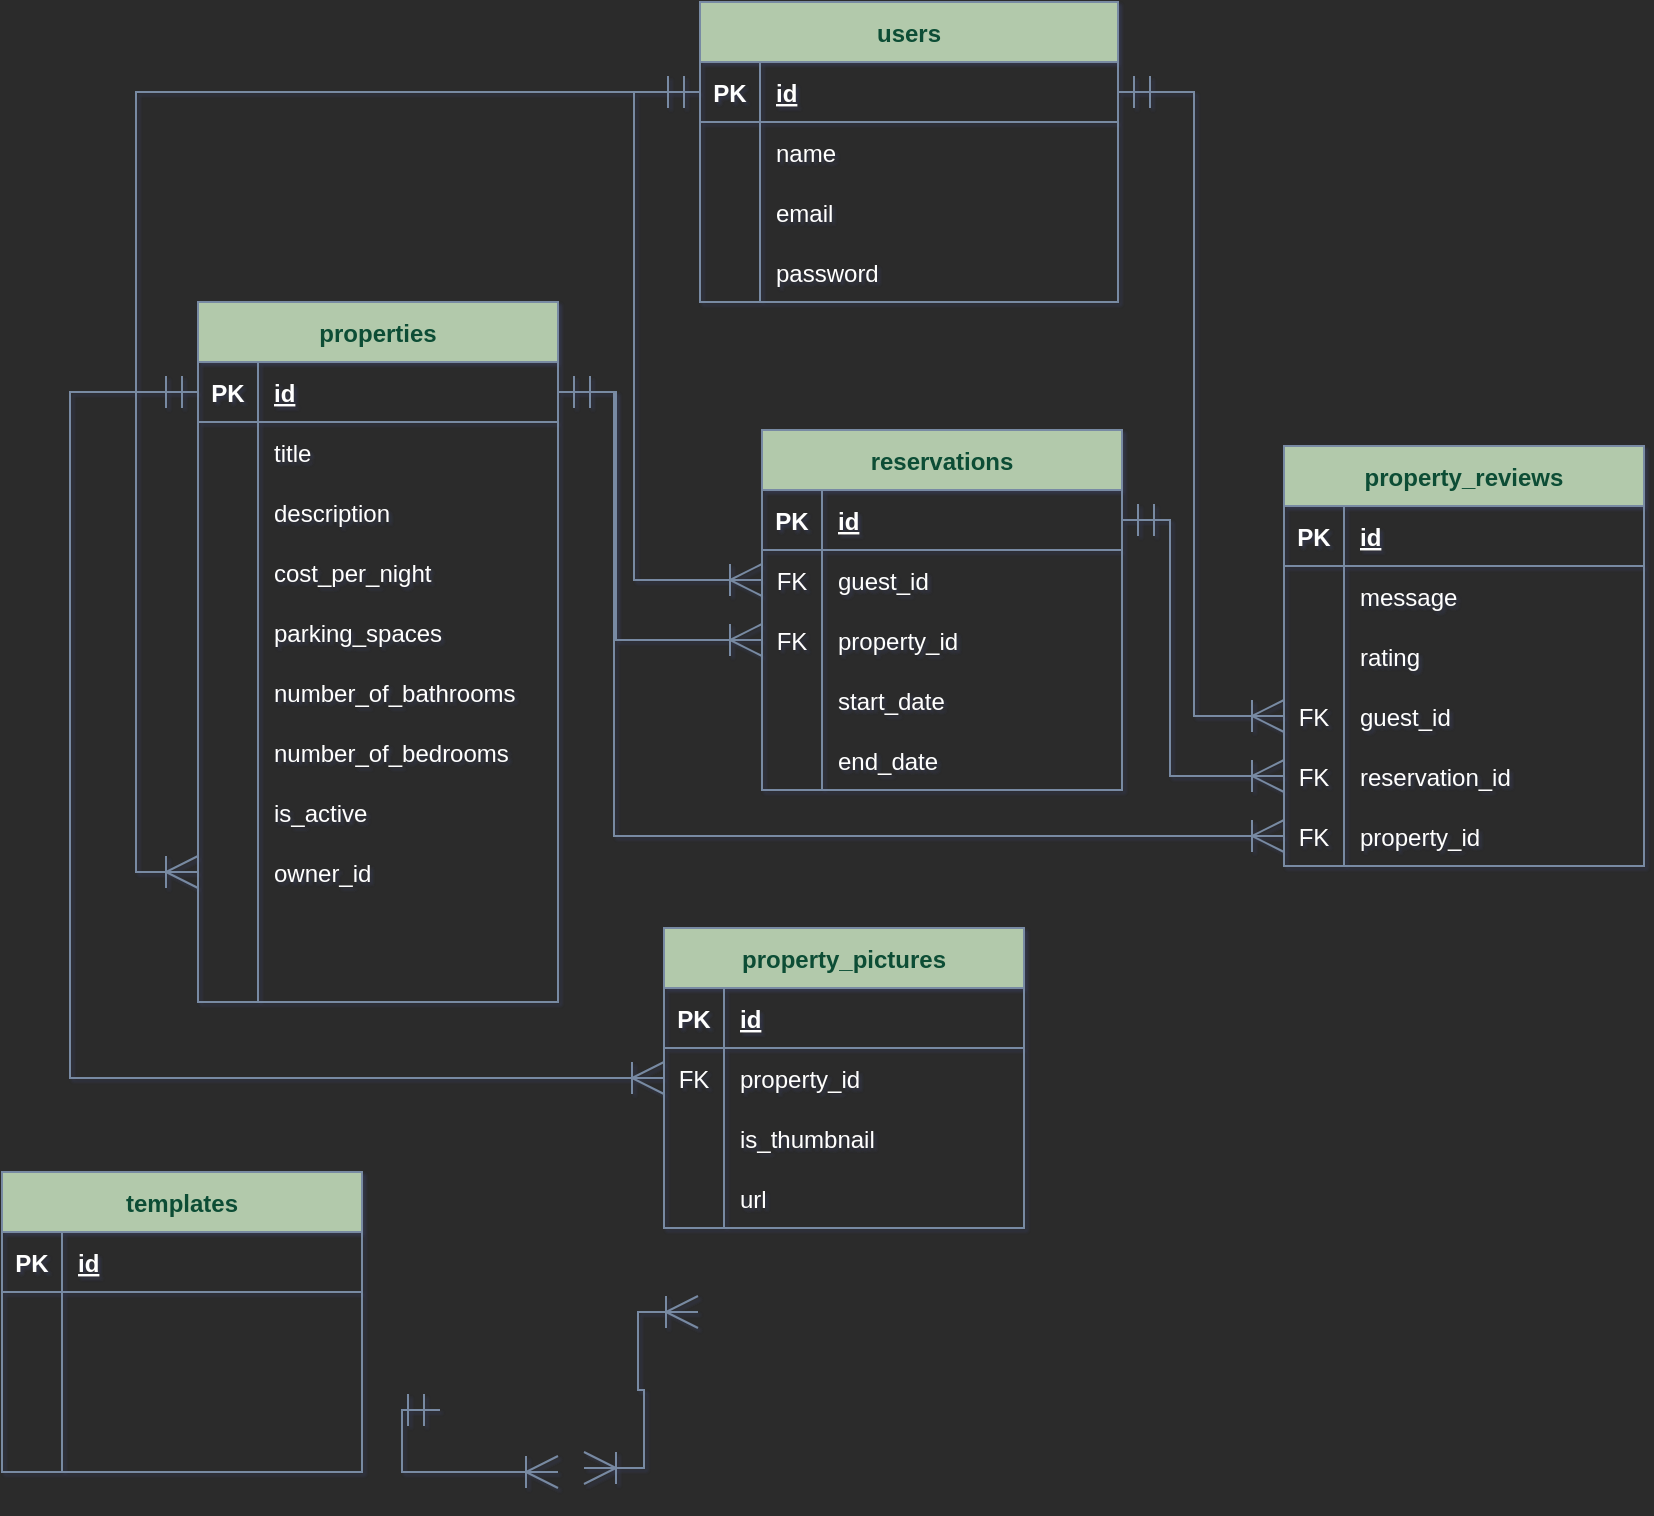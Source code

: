 <mxfile version="20.2.6" type="github">
  <diagram id="R2lEEEUBdFMjLlhIrx00" name="Page-1">
    <mxGraphModel dx="822" dy="454" grid="0" gridSize="10" guides="1" tooltips="1" connect="1" arrows="1" fold="1" page="1" pageScale="1" pageWidth="1600" pageHeight="900" background="#2B2B2B" math="0" shadow="1" extFonts="Permanent Marker^https://fonts.googleapis.com/css?family=Permanent+Marker">
      <root>
        <mxCell id="0" />
        <mxCell id="1" parent="0" />
        <mxCell id="C-vyLk0tnHw3VtMMgP7b-23" value="users" style="shape=table;startSize=30;container=1;collapsible=1;childLayout=tableLayout;fixedRows=1;rowLines=0;fontStyle=1;align=center;resizeLast=1;rounded=0;fillColor=#B2C9AB;strokeColor=#788AA3;fontColor=#0C4D35;" parent="1" vertex="1">
          <mxGeometry x="391" y="146" width="209" height="150" as="geometry" />
        </mxCell>
        <mxCell id="C-vyLk0tnHw3VtMMgP7b-24" value="" style="shape=partialRectangle;collapsible=0;dropTarget=0;pointerEvents=0;fillColor=none;points=[[0,0.5],[1,0.5]];portConstraint=eastwest;top=0;left=0;right=0;bottom=1;rounded=0;strokeColor=#788AA3;fontColor=#FFFFFF;" parent="C-vyLk0tnHw3VtMMgP7b-23" vertex="1">
          <mxGeometry y="30" width="209" height="30" as="geometry" />
        </mxCell>
        <mxCell id="C-vyLk0tnHw3VtMMgP7b-25" value="PK" style="shape=partialRectangle;overflow=hidden;connectable=0;fillColor=none;top=0;left=0;bottom=0;right=0;fontStyle=1;rounded=0;strokeColor=#788AA3;fontColor=#FFFFFF;" parent="C-vyLk0tnHw3VtMMgP7b-24" vertex="1">
          <mxGeometry width="30" height="30" as="geometry">
            <mxRectangle width="30" height="30" as="alternateBounds" />
          </mxGeometry>
        </mxCell>
        <mxCell id="C-vyLk0tnHw3VtMMgP7b-26" value="id" style="shape=partialRectangle;overflow=hidden;connectable=0;fillColor=none;top=0;left=0;bottom=0;right=0;align=left;spacingLeft=6;fontStyle=5;rounded=0;strokeColor=#788AA3;fontColor=#FFFFFF;" parent="C-vyLk0tnHw3VtMMgP7b-24" vertex="1">
          <mxGeometry x="30" width="179" height="30" as="geometry">
            <mxRectangle width="179" height="30" as="alternateBounds" />
          </mxGeometry>
        </mxCell>
        <mxCell id="C-vyLk0tnHw3VtMMgP7b-27" value="" style="shape=partialRectangle;collapsible=0;dropTarget=0;pointerEvents=0;fillColor=none;points=[[0,0.5],[1,0.5]];portConstraint=eastwest;top=0;left=0;right=0;bottom=0;rounded=0;strokeColor=#788AA3;fontColor=#FFFFFF;" parent="C-vyLk0tnHw3VtMMgP7b-23" vertex="1">
          <mxGeometry y="60" width="209" height="30" as="geometry" />
        </mxCell>
        <mxCell id="C-vyLk0tnHw3VtMMgP7b-28" value="" style="shape=partialRectangle;overflow=hidden;connectable=0;fillColor=none;top=0;left=0;bottom=0;right=0;rounded=0;strokeColor=#788AA3;fontColor=#FFFFFF;" parent="C-vyLk0tnHw3VtMMgP7b-27" vertex="1">
          <mxGeometry width="30" height="30" as="geometry">
            <mxRectangle width="30" height="30" as="alternateBounds" />
          </mxGeometry>
        </mxCell>
        <mxCell id="C-vyLk0tnHw3VtMMgP7b-29" value="name" style="shape=partialRectangle;overflow=hidden;connectable=0;fillColor=none;top=0;left=0;bottom=0;right=0;align=left;spacingLeft=6;rounded=0;strokeColor=#788AA3;fontColor=#FFFFFF;" parent="C-vyLk0tnHw3VtMMgP7b-27" vertex="1">
          <mxGeometry x="30" width="179" height="30" as="geometry">
            <mxRectangle width="179" height="30" as="alternateBounds" />
          </mxGeometry>
        </mxCell>
        <mxCell id="iZ6kkm9o-R-Be4P0EqjR-53" style="shape=partialRectangle;collapsible=0;dropTarget=0;pointerEvents=0;fillColor=none;points=[[0,0.5],[1,0.5]];portConstraint=eastwest;top=0;left=0;right=0;bottom=0;rounded=0;strokeColor=#788AA3;fontColor=#FFFFFF;" vertex="1" parent="C-vyLk0tnHw3VtMMgP7b-23">
          <mxGeometry y="90" width="209" height="30" as="geometry" />
        </mxCell>
        <mxCell id="iZ6kkm9o-R-Be4P0EqjR-54" style="shape=partialRectangle;overflow=hidden;connectable=0;fillColor=none;top=0;left=0;bottom=0;right=0;rounded=0;strokeColor=#788AA3;fontColor=#FFFFFF;" vertex="1" parent="iZ6kkm9o-R-Be4P0EqjR-53">
          <mxGeometry width="30" height="30" as="geometry">
            <mxRectangle width="30" height="30" as="alternateBounds" />
          </mxGeometry>
        </mxCell>
        <mxCell id="iZ6kkm9o-R-Be4P0EqjR-55" value="email" style="shape=partialRectangle;overflow=hidden;connectable=0;fillColor=none;top=0;left=0;bottom=0;right=0;align=left;spacingLeft=6;rounded=0;strokeColor=#788AA3;fontColor=#FFFFFF;" vertex="1" parent="iZ6kkm9o-R-Be4P0EqjR-53">
          <mxGeometry x="30" width="179" height="30" as="geometry">
            <mxRectangle width="179" height="30" as="alternateBounds" />
          </mxGeometry>
        </mxCell>
        <mxCell id="iZ6kkm9o-R-Be4P0EqjR-56" style="shape=partialRectangle;collapsible=0;dropTarget=0;pointerEvents=0;fillColor=none;points=[[0,0.5],[1,0.5]];portConstraint=eastwest;top=0;left=0;right=0;bottom=0;rounded=0;strokeColor=#788AA3;fontColor=#FFFFFF;" vertex="1" parent="C-vyLk0tnHw3VtMMgP7b-23">
          <mxGeometry y="120" width="209" height="30" as="geometry" />
        </mxCell>
        <mxCell id="iZ6kkm9o-R-Be4P0EqjR-57" style="shape=partialRectangle;overflow=hidden;connectable=0;fillColor=none;top=0;left=0;bottom=0;right=0;rounded=0;strokeColor=#788AA3;fontColor=#FFFFFF;" vertex="1" parent="iZ6kkm9o-R-Be4P0EqjR-56">
          <mxGeometry width="30" height="30" as="geometry">
            <mxRectangle width="30" height="30" as="alternateBounds" />
          </mxGeometry>
        </mxCell>
        <mxCell id="iZ6kkm9o-R-Be4P0EqjR-58" value="password" style="shape=partialRectangle;overflow=hidden;connectable=0;fillColor=none;top=0;left=0;bottom=0;right=0;align=left;spacingLeft=6;rounded=0;strokeColor=#788AA3;fontColor=#FFFFFF;" vertex="1" parent="iZ6kkm9o-R-Be4P0EqjR-56">
          <mxGeometry x="30" width="179" height="30" as="geometry">
            <mxRectangle width="179" height="30" as="alternateBounds" />
          </mxGeometry>
        </mxCell>
        <mxCell id="iZ6kkm9o-R-Be4P0EqjR-14" value="reservations" style="shape=table;startSize=30;container=1;collapsible=1;childLayout=tableLayout;fixedRows=1;rowLines=0;fontStyle=1;align=center;resizeLast=1;rounded=0;fillColor=#B2C9AB;strokeColor=#788AA3;fontColor=#0C4D35;" vertex="1" parent="1">
          <mxGeometry x="422" y="360" width="180" height="180" as="geometry" />
        </mxCell>
        <mxCell id="iZ6kkm9o-R-Be4P0EqjR-15" value="" style="shape=tableRow;horizontal=0;startSize=0;swimlaneHead=0;swimlaneBody=0;fillColor=none;collapsible=0;dropTarget=0;points=[[0,0.5],[1,0.5]];portConstraint=eastwest;top=0;left=0;right=0;bottom=1;rounded=0;strokeColor=#788AA3;fontColor=#FFFFFF;" vertex="1" parent="iZ6kkm9o-R-Be4P0EqjR-14">
          <mxGeometry y="30" width="180" height="30" as="geometry" />
        </mxCell>
        <mxCell id="iZ6kkm9o-R-Be4P0EqjR-16" value="PK" style="shape=partialRectangle;connectable=0;fillColor=none;top=0;left=0;bottom=0;right=0;fontStyle=1;overflow=hidden;rounded=0;strokeColor=#788AA3;fontColor=#FFFFFF;" vertex="1" parent="iZ6kkm9o-R-Be4P0EqjR-15">
          <mxGeometry width="30" height="30" as="geometry">
            <mxRectangle width="30" height="30" as="alternateBounds" />
          </mxGeometry>
        </mxCell>
        <mxCell id="iZ6kkm9o-R-Be4P0EqjR-17" value="id" style="shape=partialRectangle;connectable=0;fillColor=none;top=0;left=0;bottom=0;right=0;align=left;spacingLeft=6;fontStyle=5;overflow=hidden;rounded=0;strokeColor=#788AA3;fontColor=#FFFFFF;" vertex="1" parent="iZ6kkm9o-R-Be4P0EqjR-15">
          <mxGeometry x="30" width="150" height="30" as="geometry">
            <mxRectangle width="150" height="30" as="alternateBounds" />
          </mxGeometry>
        </mxCell>
        <mxCell id="iZ6kkm9o-R-Be4P0EqjR-18" value="" style="shape=tableRow;horizontal=0;startSize=0;swimlaneHead=0;swimlaneBody=0;fillColor=none;collapsible=0;dropTarget=0;points=[[0,0.5],[1,0.5]];portConstraint=eastwest;top=0;left=0;right=0;bottom=0;rounded=0;strokeColor=#788AA3;fontColor=#FFFFFF;" vertex="1" parent="iZ6kkm9o-R-Be4P0EqjR-14">
          <mxGeometry y="60" width="180" height="30" as="geometry" />
        </mxCell>
        <mxCell id="iZ6kkm9o-R-Be4P0EqjR-19" value="FK" style="shape=partialRectangle;connectable=0;fillColor=none;top=0;left=0;bottom=0;right=0;editable=1;overflow=hidden;rounded=0;strokeColor=#788AA3;fontColor=#FFFFFF;" vertex="1" parent="iZ6kkm9o-R-Be4P0EqjR-18">
          <mxGeometry width="30" height="30" as="geometry">
            <mxRectangle width="30" height="30" as="alternateBounds" />
          </mxGeometry>
        </mxCell>
        <mxCell id="iZ6kkm9o-R-Be4P0EqjR-20" value="guest_id" style="shape=partialRectangle;connectable=0;fillColor=none;top=0;left=0;bottom=0;right=0;align=left;spacingLeft=6;overflow=hidden;rounded=0;strokeColor=#788AA3;fontColor=#FFFFFF;" vertex="1" parent="iZ6kkm9o-R-Be4P0EqjR-18">
          <mxGeometry x="30" width="150" height="30" as="geometry">
            <mxRectangle width="150" height="30" as="alternateBounds" />
          </mxGeometry>
        </mxCell>
        <mxCell id="iZ6kkm9o-R-Be4P0EqjR-21" value="" style="shape=tableRow;horizontal=0;startSize=0;swimlaneHead=0;swimlaneBody=0;fillColor=none;collapsible=0;dropTarget=0;points=[[0,0.5],[1,0.5]];portConstraint=eastwest;top=0;left=0;right=0;bottom=0;rounded=0;strokeColor=#788AA3;fontColor=#FFFFFF;" vertex="1" parent="iZ6kkm9o-R-Be4P0EqjR-14">
          <mxGeometry y="90" width="180" height="30" as="geometry" />
        </mxCell>
        <mxCell id="iZ6kkm9o-R-Be4P0EqjR-22" value="FK" style="shape=partialRectangle;connectable=0;fillColor=none;top=0;left=0;bottom=0;right=0;editable=1;overflow=hidden;rounded=0;strokeColor=#788AA3;fontColor=#FFFFFF;" vertex="1" parent="iZ6kkm9o-R-Be4P0EqjR-21">
          <mxGeometry width="30" height="30" as="geometry">
            <mxRectangle width="30" height="30" as="alternateBounds" />
          </mxGeometry>
        </mxCell>
        <mxCell id="iZ6kkm9o-R-Be4P0EqjR-23" value="property_id" style="shape=partialRectangle;connectable=0;fillColor=none;top=0;left=0;bottom=0;right=0;align=left;spacingLeft=6;overflow=hidden;rounded=0;strokeColor=#788AA3;fontColor=#FFFFFF;" vertex="1" parent="iZ6kkm9o-R-Be4P0EqjR-21">
          <mxGeometry x="30" width="150" height="30" as="geometry">
            <mxRectangle width="150" height="30" as="alternateBounds" />
          </mxGeometry>
        </mxCell>
        <mxCell id="iZ6kkm9o-R-Be4P0EqjR-24" value="" style="shape=tableRow;horizontal=0;startSize=0;swimlaneHead=0;swimlaneBody=0;fillColor=none;collapsible=0;dropTarget=0;points=[[0,0.5],[1,0.5]];portConstraint=eastwest;top=0;left=0;right=0;bottom=0;rounded=0;strokeColor=#788AA3;fontColor=#FFFFFF;" vertex="1" parent="iZ6kkm9o-R-Be4P0EqjR-14">
          <mxGeometry y="120" width="180" height="30" as="geometry" />
        </mxCell>
        <mxCell id="iZ6kkm9o-R-Be4P0EqjR-25" value="" style="shape=partialRectangle;connectable=0;fillColor=none;top=0;left=0;bottom=0;right=0;editable=1;overflow=hidden;rounded=0;strokeColor=#788AA3;fontColor=#FFFFFF;" vertex="1" parent="iZ6kkm9o-R-Be4P0EqjR-24">
          <mxGeometry width="30" height="30" as="geometry">
            <mxRectangle width="30" height="30" as="alternateBounds" />
          </mxGeometry>
        </mxCell>
        <mxCell id="iZ6kkm9o-R-Be4P0EqjR-26" value="start_date" style="shape=partialRectangle;connectable=0;fillColor=none;top=0;left=0;bottom=0;right=0;align=left;spacingLeft=6;overflow=hidden;rounded=0;strokeColor=#788AA3;fontColor=#FFFFFF;" vertex="1" parent="iZ6kkm9o-R-Be4P0EqjR-24">
          <mxGeometry x="30" width="150" height="30" as="geometry">
            <mxRectangle width="150" height="30" as="alternateBounds" />
          </mxGeometry>
        </mxCell>
        <mxCell id="iZ6kkm9o-R-Be4P0EqjR-115" style="shape=tableRow;horizontal=0;startSize=0;swimlaneHead=0;swimlaneBody=0;fillColor=none;collapsible=0;dropTarget=0;points=[[0,0.5],[1,0.5]];portConstraint=eastwest;top=0;left=0;right=0;bottom=0;rounded=0;strokeColor=#788AA3;fontColor=#FFFFFF;" vertex="1" parent="iZ6kkm9o-R-Be4P0EqjR-14">
          <mxGeometry y="150" width="180" height="30" as="geometry" />
        </mxCell>
        <mxCell id="iZ6kkm9o-R-Be4P0EqjR-116" style="shape=partialRectangle;connectable=0;fillColor=none;top=0;left=0;bottom=0;right=0;editable=1;overflow=hidden;rounded=0;strokeColor=#788AA3;fontColor=#FFFFFF;" vertex="1" parent="iZ6kkm9o-R-Be4P0EqjR-115">
          <mxGeometry width="30" height="30" as="geometry">
            <mxRectangle width="30" height="30" as="alternateBounds" />
          </mxGeometry>
        </mxCell>
        <mxCell id="iZ6kkm9o-R-Be4P0EqjR-117" value="end_date" style="shape=partialRectangle;connectable=0;fillColor=none;top=0;left=0;bottom=0;right=0;align=left;spacingLeft=6;overflow=hidden;rounded=0;strokeColor=#788AA3;fontColor=#FFFFFF;" vertex="1" parent="iZ6kkm9o-R-Be4P0EqjR-115">
          <mxGeometry x="30" width="150" height="30" as="geometry">
            <mxRectangle width="150" height="30" as="alternateBounds" />
          </mxGeometry>
        </mxCell>
        <mxCell id="iZ6kkm9o-R-Be4P0EqjR-27" value="properties" style="shape=table;startSize=30;container=1;collapsible=1;childLayout=tableLayout;fixedRows=1;rowLines=0;fontStyle=1;align=center;resizeLast=1;rounded=0;fillColor=#B2C9AB;strokeColor=#788AA3;fontColor=#0C4D35;" vertex="1" parent="1">
          <mxGeometry x="140" y="296" width="180" height="350" as="geometry" />
        </mxCell>
        <mxCell id="iZ6kkm9o-R-Be4P0EqjR-28" value="" style="shape=tableRow;horizontal=0;startSize=0;swimlaneHead=0;swimlaneBody=0;fillColor=none;collapsible=0;dropTarget=0;points=[[0,0.5],[1,0.5]];portConstraint=eastwest;top=0;left=0;right=0;bottom=1;rounded=0;strokeColor=#788AA3;fontColor=#FFFFFF;" vertex="1" parent="iZ6kkm9o-R-Be4P0EqjR-27">
          <mxGeometry y="30" width="180" height="30" as="geometry" />
        </mxCell>
        <mxCell id="iZ6kkm9o-R-Be4P0EqjR-29" value="PK" style="shape=partialRectangle;connectable=0;fillColor=none;top=0;left=0;bottom=0;right=0;fontStyle=1;overflow=hidden;rounded=0;strokeColor=#788AA3;fontColor=#FFFFFF;" vertex="1" parent="iZ6kkm9o-R-Be4P0EqjR-28">
          <mxGeometry width="30" height="30" as="geometry">
            <mxRectangle width="30" height="30" as="alternateBounds" />
          </mxGeometry>
        </mxCell>
        <mxCell id="iZ6kkm9o-R-Be4P0EqjR-30" value="id" style="shape=partialRectangle;connectable=0;fillColor=none;top=0;left=0;bottom=0;right=0;align=left;spacingLeft=6;fontStyle=5;overflow=hidden;rounded=0;strokeColor=#788AA3;fontColor=#FFFFFF;" vertex="1" parent="iZ6kkm9o-R-Be4P0EqjR-28">
          <mxGeometry x="30" width="150" height="30" as="geometry">
            <mxRectangle width="150" height="30" as="alternateBounds" />
          </mxGeometry>
        </mxCell>
        <mxCell id="iZ6kkm9o-R-Be4P0EqjR-31" value="" style="shape=tableRow;horizontal=0;startSize=0;swimlaneHead=0;swimlaneBody=0;fillColor=none;collapsible=0;dropTarget=0;points=[[0,0.5],[1,0.5]];portConstraint=eastwest;top=0;left=0;right=0;bottom=0;rounded=0;strokeColor=#788AA3;fontColor=#FFFFFF;" vertex="1" parent="iZ6kkm9o-R-Be4P0EqjR-27">
          <mxGeometry y="60" width="180" height="30" as="geometry" />
        </mxCell>
        <mxCell id="iZ6kkm9o-R-Be4P0EqjR-32" value="" style="shape=partialRectangle;connectable=0;fillColor=none;top=0;left=0;bottom=0;right=0;editable=1;overflow=hidden;rounded=0;strokeColor=#788AA3;fontColor=#FFFFFF;" vertex="1" parent="iZ6kkm9o-R-Be4P0EqjR-31">
          <mxGeometry width="30" height="30" as="geometry">
            <mxRectangle width="30" height="30" as="alternateBounds" />
          </mxGeometry>
        </mxCell>
        <mxCell id="iZ6kkm9o-R-Be4P0EqjR-33" value="title" style="shape=partialRectangle;connectable=0;fillColor=none;top=0;left=0;bottom=0;right=0;align=left;spacingLeft=6;overflow=hidden;rounded=0;strokeColor=#788AA3;fontColor=#FFFFFF;" vertex="1" parent="iZ6kkm9o-R-Be4P0EqjR-31">
          <mxGeometry x="30" width="150" height="30" as="geometry">
            <mxRectangle width="150" height="30" as="alternateBounds" />
          </mxGeometry>
        </mxCell>
        <mxCell id="iZ6kkm9o-R-Be4P0EqjR-34" value="" style="shape=tableRow;horizontal=0;startSize=0;swimlaneHead=0;swimlaneBody=0;fillColor=none;collapsible=0;dropTarget=0;points=[[0,0.5],[1,0.5]];portConstraint=eastwest;top=0;left=0;right=0;bottom=0;rounded=0;strokeColor=#788AA3;fontColor=#FFFFFF;" vertex="1" parent="iZ6kkm9o-R-Be4P0EqjR-27">
          <mxGeometry y="90" width="180" height="30" as="geometry" />
        </mxCell>
        <mxCell id="iZ6kkm9o-R-Be4P0EqjR-35" value="" style="shape=partialRectangle;connectable=0;fillColor=none;top=0;left=0;bottom=0;right=0;editable=1;overflow=hidden;rounded=0;strokeColor=#788AA3;fontColor=#FFFFFF;" vertex="1" parent="iZ6kkm9o-R-Be4P0EqjR-34">
          <mxGeometry width="30" height="30" as="geometry">
            <mxRectangle width="30" height="30" as="alternateBounds" />
          </mxGeometry>
        </mxCell>
        <mxCell id="iZ6kkm9o-R-Be4P0EqjR-36" value="description" style="shape=partialRectangle;connectable=0;fillColor=none;top=0;left=0;bottom=0;right=0;align=left;spacingLeft=6;overflow=hidden;rounded=0;strokeColor=#788AA3;fontColor=#FFFFFF;" vertex="1" parent="iZ6kkm9o-R-Be4P0EqjR-34">
          <mxGeometry x="30" width="150" height="30" as="geometry">
            <mxRectangle width="150" height="30" as="alternateBounds" />
          </mxGeometry>
        </mxCell>
        <mxCell id="iZ6kkm9o-R-Be4P0EqjR-37" value="" style="shape=tableRow;horizontal=0;startSize=0;swimlaneHead=0;swimlaneBody=0;fillColor=none;collapsible=0;dropTarget=0;points=[[0,0.5],[1,0.5]];portConstraint=eastwest;top=0;left=0;right=0;bottom=0;rounded=0;strokeColor=#788AA3;fontColor=#FFFFFF;" vertex="1" parent="iZ6kkm9o-R-Be4P0EqjR-27">
          <mxGeometry y="120" width="180" height="30" as="geometry" />
        </mxCell>
        <mxCell id="iZ6kkm9o-R-Be4P0EqjR-38" value="" style="shape=partialRectangle;connectable=0;fillColor=none;top=0;left=0;bottom=0;right=0;editable=1;overflow=hidden;rounded=0;strokeColor=#788AA3;fontColor=#FFFFFF;" vertex="1" parent="iZ6kkm9o-R-Be4P0EqjR-37">
          <mxGeometry width="30" height="30" as="geometry">
            <mxRectangle width="30" height="30" as="alternateBounds" />
          </mxGeometry>
        </mxCell>
        <mxCell id="iZ6kkm9o-R-Be4P0EqjR-39" value="cost_per_night" style="shape=partialRectangle;connectable=0;fillColor=none;top=0;left=0;bottom=0;right=0;align=left;spacingLeft=6;overflow=hidden;rounded=0;strokeColor=#788AA3;fontColor=#FFFFFF;" vertex="1" parent="iZ6kkm9o-R-Be4P0EqjR-37">
          <mxGeometry x="30" width="150" height="30" as="geometry">
            <mxRectangle width="150" height="30" as="alternateBounds" />
          </mxGeometry>
        </mxCell>
        <mxCell id="iZ6kkm9o-R-Be4P0EqjR-62" style="shape=tableRow;horizontal=0;startSize=0;swimlaneHead=0;swimlaneBody=0;fillColor=none;collapsible=0;dropTarget=0;points=[[0,0.5],[1,0.5]];portConstraint=eastwest;top=0;left=0;right=0;bottom=0;rounded=0;strokeColor=#788AA3;fontColor=#FFFFFF;" vertex="1" parent="iZ6kkm9o-R-Be4P0EqjR-27">
          <mxGeometry y="150" width="180" height="30" as="geometry" />
        </mxCell>
        <mxCell id="iZ6kkm9o-R-Be4P0EqjR-63" style="shape=partialRectangle;connectable=0;fillColor=none;top=0;left=0;bottom=0;right=0;editable=1;overflow=hidden;rounded=0;strokeColor=#788AA3;fontColor=#FFFFFF;" vertex="1" parent="iZ6kkm9o-R-Be4P0EqjR-62">
          <mxGeometry width="30" height="30" as="geometry">
            <mxRectangle width="30" height="30" as="alternateBounds" />
          </mxGeometry>
        </mxCell>
        <mxCell id="iZ6kkm9o-R-Be4P0EqjR-64" value="parking_spaces" style="shape=partialRectangle;connectable=0;fillColor=none;top=0;left=0;bottom=0;right=0;align=left;spacingLeft=6;overflow=hidden;rounded=0;strokeColor=#788AA3;fontColor=#FFFFFF;" vertex="1" parent="iZ6kkm9o-R-Be4P0EqjR-62">
          <mxGeometry x="30" width="150" height="30" as="geometry">
            <mxRectangle width="150" height="30" as="alternateBounds" />
          </mxGeometry>
        </mxCell>
        <mxCell id="iZ6kkm9o-R-Be4P0EqjR-65" style="shape=tableRow;horizontal=0;startSize=0;swimlaneHead=0;swimlaneBody=0;fillColor=none;collapsible=0;dropTarget=0;points=[[0,0.5],[1,0.5]];portConstraint=eastwest;top=0;left=0;right=0;bottom=0;rounded=0;strokeColor=#788AA3;fontColor=#FFFFFF;" vertex="1" parent="iZ6kkm9o-R-Be4P0EqjR-27">
          <mxGeometry y="180" width="180" height="30" as="geometry" />
        </mxCell>
        <mxCell id="iZ6kkm9o-R-Be4P0EqjR-66" style="shape=partialRectangle;connectable=0;fillColor=none;top=0;left=0;bottom=0;right=0;editable=1;overflow=hidden;rounded=0;strokeColor=#788AA3;fontColor=#FFFFFF;" vertex="1" parent="iZ6kkm9o-R-Be4P0EqjR-65">
          <mxGeometry width="30" height="30" as="geometry">
            <mxRectangle width="30" height="30" as="alternateBounds" />
          </mxGeometry>
        </mxCell>
        <mxCell id="iZ6kkm9o-R-Be4P0EqjR-67" value="number_of_bathrooms" style="shape=partialRectangle;connectable=0;fillColor=none;top=0;left=0;bottom=0;right=0;align=left;spacingLeft=6;overflow=hidden;rounded=0;strokeColor=#788AA3;fontColor=#FFFFFF;" vertex="1" parent="iZ6kkm9o-R-Be4P0EqjR-65">
          <mxGeometry x="30" width="150" height="30" as="geometry">
            <mxRectangle width="150" height="30" as="alternateBounds" />
          </mxGeometry>
        </mxCell>
        <mxCell id="iZ6kkm9o-R-Be4P0EqjR-68" style="shape=tableRow;horizontal=0;startSize=0;swimlaneHead=0;swimlaneBody=0;fillColor=none;collapsible=0;dropTarget=0;points=[[0,0.5],[1,0.5]];portConstraint=eastwest;top=0;left=0;right=0;bottom=0;rounded=0;strokeColor=#788AA3;fontColor=#FFFFFF;" vertex="1" parent="iZ6kkm9o-R-Be4P0EqjR-27">
          <mxGeometry y="210" width="180" height="30" as="geometry" />
        </mxCell>
        <mxCell id="iZ6kkm9o-R-Be4P0EqjR-69" style="shape=partialRectangle;connectable=0;fillColor=none;top=0;left=0;bottom=0;right=0;editable=1;overflow=hidden;rounded=0;strokeColor=#788AA3;fontColor=#FFFFFF;" vertex="1" parent="iZ6kkm9o-R-Be4P0EqjR-68">
          <mxGeometry width="30" height="30" as="geometry">
            <mxRectangle width="30" height="30" as="alternateBounds" />
          </mxGeometry>
        </mxCell>
        <mxCell id="iZ6kkm9o-R-Be4P0EqjR-70" value="number_of_bedrooms" style="shape=partialRectangle;connectable=0;fillColor=none;top=0;left=0;bottom=0;right=0;align=left;spacingLeft=6;overflow=hidden;rounded=0;strokeColor=#788AA3;fontColor=#FFFFFF;" vertex="1" parent="iZ6kkm9o-R-Be4P0EqjR-68">
          <mxGeometry x="30" width="150" height="30" as="geometry">
            <mxRectangle width="150" height="30" as="alternateBounds" />
          </mxGeometry>
        </mxCell>
        <mxCell id="iZ6kkm9o-R-Be4P0EqjR-86" style="shape=tableRow;horizontal=0;startSize=0;swimlaneHead=0;swimlaneBody=0;fillColor=none;collapsible=0;dropTarget=0;points=[[0,0.5],[1,0.5]];portConstraint=eastwest;top=0;left=0;right=0;bottom=0;rounded=0;strokeColor=#788AA3;fontColor=#FFFFFF;" vertex="1" parent="iZ6kkm9o-R-Be4P0EqjR-27">
          <mxGeometry y="240" width="180" height="30" as="geometry" />
        </mxCell>
        <mxCell id="iZ6kkm9o-R-Be4P0EqjR-87" style="shape=partialRectangle;connectable=0;fillColor=none;top=0;left=0;bottom=0;right=0;editable=1;overflow=hidden;rounded=0;strokeColor=#788AA3;fontColor=#FFFFFF;" vertex="1" parent="iZ6kkm9o-R-Be4P0EqjR-86">
          <mxGeometry width="30" height="30" as="geometry">
            <mxRectangle width="30" height="30" as="alternateBounds" />
          </mxGeometry>
        </mxCell>
        <mxCell id="iZ6kkm9o-R-Be4P0EqjR-88" value="is_active" style="shape=partialRectangle;connectable=0;fillColor=none;top=0;left=0;bottom=0;right=0;align=left;spacingLeft=6;overflow=hidden;rounded=0;strokeColor=#788AA3;fontColor=#FFFFFF;" vertex="1" parent="iZ6kkm9o-R-Be4P0EqjR-86">
          <mxGeometry x="30" width="150" height="30" as="geometry">
            <mxRectangle width="150" height="30" as="alternateBounds" />
          </mxGeometry>
        </mxCell>
        <mxCell id="iZ6kkm9o-R-Be4P0EqjR-89" style="shape=tableRow;horizontal=0;startSize=0;swimlaneHead=0;swimlaneBody=0;fillColor=none;collapsible=0;dropTarget=0;points=[[0,0.5],[1,0.5]];portConstraint=eastwest;top=0;left=0;right=0;bottom=0;rounded=0;strokeColor=#788AA3;fontColor=#FFFFFF;" vertex="1" parent="iZ6kkm9o-R-Be4P0EqjR-27">
          <mxGeometry y="270" width="180" height="30" as="geometry" />
        </mxCell>
        <mxCell id="iZ6kkm9o-R-Be4P0EqjR-90" style="shape=partialRectangle;connectable=0;fillColor=none;top=0;left=0;bottom=0;right=0;editable=1;overflow=hidden;rounded=0;strokeColor=#788AA3;fontColor=#FFFFFF;" vertex="1" parent="iZ6kkm9o-R-Be4P0EqjR-89">
          <mxGeometry width="30" height="30" as="geometry">
            <mxRectangle width="30" height="30" as="alternateBounds" />
          </mxGeometry>
        </mxCell>
        <mxCell id="iZ6kkm9o-R-Be4P0EqjR-91" value="owner_id" style="shape=partialRectangle;connectable=0;fillColor=none;top=0;left=0;bottom=0;right=0;align=left;spacingLeft=6;overflow=hidden;rounded=0;strokeColor=#788AA3;fontColor=#FFFFFF;" vertex="1" parent="iZ6kkm9o-R-Be4P0EqjR-89">
          <mxGeometry x="30" width="150" height="30" as="geometry">
            <mxRectangle width="150" height="30" as="alternateBounds" />
          </mxGeometry>
        </mxCell>
        <mxCell id="iZ6kkm9o-R-Be4P0EqjR-92" style="shape=tableRow;horizontal=0;startSize=0;swimlaneHead=0;swimlaneBody=0;fillColor=none;collapsible=0;dropTarget=0;points=[[0,0.5],[1,0.5]];portConstraint=eastwest;top=0;left=0;right=0;bottom=0;rounded=0;strokeColor=#788AA3;fontColor=#FFFFFF;" vertex="1" parent="iZ6kkm9o-R-Be4P0EqjR-27">
          <mxGeometry y="300" width="180" height="30" as="geometry" />
        </mxCell>
        <mxCell id="iZ6kkm9o-R-Be4P0EqjR-93" style="shape=partialRectangle;connectable=0;fillColor=none;top=0;left=0;bottom=0;right=0;editable=1;overflow=hidden;rounded=0;strokeColor=#788AA3;fontColor=#FFFFFF;" vertex="1" parent="iZ6kkm9o-R-Be4P0EqjR-92">
          <mxGeometry width="30" height="30" as="geometry">
            <mxRectangle width="30" height="30" as="alternateBounds" />
          </mxGeometry>
        </mxCell>
        <mxCell id="iZ6kkm9o-R-Be4P0EqjR-94" style="shape=partialRectangle;connectable=0;fillColor=none;top=0;left=0;bottom=0;right=0;align=left;spacingLeft=6;overflow=hidden;rounded=0;strokeColor=#788AA3;fontColor=#FFFFFF;" vertex="1" parent="iZ6kkm9o-R-Be4P0EqjR-92">
          <mxGeometry x="30" width="150" height="30" as="geometry">
            <mxRectangle width="150" height="30" as="alternateBounds" />
          </mxGeometry>
        </mxCell>
        <mxCell id="iZ6kkm9o-R-Be4P0EqjR-95" style="shape=tableRow;horizontal=0;startSize=0;swimlaneHead=0;swimlaneBody=0;fillColor=none;collapsible=0;dropTarget=0;points=[[0,0.5],[1,0.5]];portConstraint=eastwest;top=0;left=0;right=0;bottom=0;rounded=0;strokeColor=#788AA3;fontColor=#FFFFFF;" vertex="1" parent="iZ6kkm9o-R-Be4P0EqjR-27">
          <mxGeometry y="330" width="180" height="20" as="geometry" />
        </mxCell>
        <mxCell id="iZ6kkm9o-R-Be4P0EqjR-96" style="shape=partialRectangle;connectable=0;fillColor=none;top=0;left=0;bottom=0;right=0;editable=1;overflow=hidden;rounded=0;strokeColor=#788AA3;fontColor=#FFFFFF;" vertex="1" parent="iZ6kkm9o-R-Be4P0EqjR-95">
          <mxGeometry width="30" height="20" as="geometry">
            <mxRectangle width="30" height="20" as="alternateBounds" />
          </mxGeometry>
        </mxCell>
        <mxCell id="iZ6kkm9o-R-Be4P0EqjR-97" style="shape=partialRectangle;connectable=0;fillColor=none;top=0;left=0;bottom=0;right=0;align=left;spacingLeft=6;overflow=hidden;rounded=0;strokeColor=#788AA3;fontColor=#FFFFFF;" vertex="1" parent="iZ6kkm9o-R-Be4P0EqjR-95">
          <mxGeometry x="30" width="150" height="20" as="geometry">
            <mxRectangle width="150" height="20" as="alternateBounds" />
          </mxGeometry>
        </mxCell>
        <mxCell id="iZ6kkm9o-R-Be4P0EqjR-40" value="property_reviews" style="shape=table;startSize=30;container=1;collapsible=1;childLayout=tableLayout;fixedRows=1;rowLines=0;fontStyle=1;align=center;resizeLast=1;rounded=0;fillColor=#B2C9AB;strokeColor=#788AA3;fontColor=#0C4D35;" vertex="1" parent="1">
          <mxGeometry x="683" y="368" width="180" height="210" as="geometry" />
        </mxCell>
        <mxCell id="iZ6kkm9o-R-Be4P0EqjR-41" value="" style="shape=tableRow;horizontal=0;startSize=0;swimlaneHead=0;swimlaneBody=0;fillColor=none;collapsible=0;dropTarget=0;points=[[0,0.5],[1,0.5]];portConstraint=eastwest;top=0;left=0;right=0;bottom=1;rounded=0;strokeColor=#788AA3;fontColor=#46495D;" vertex="1" parent="iZ6kkm9o-R-Be4P0EqjR-40">
          <mxGeometry y="30" width="180" height="30" as="geometry" />
        </mxCell>
        <mxCell id="iZ6kkm9o-R-Be4P0EqjR-42" value="PK" style="shape=partialRectangle;connectable=0;fillColor=none;top=0;left=0;bottom=0;right=0;fontStyle=1;overflow=hidden;rounded=0;strokeColor=#788AA3;fontColor=#FFFFFF;" vertex="1" parent="iZ6kkm9o-R-Be4P0EqjR-41">
          <mxGeometry width="30" height="30" as="geometry">
            <mxRectangle width="30" height="30" as="alternateBounds" />
          </mxGeometry>
        </mxCell>
        <mxCell id="iZ6kkm9o-R-Be4P0EqjR-43" value="id" style="shape=partialRectangle;connectable=0;fillColor=none;top=0;left=0;bottom=0;right=0;align=left;spacingLeft=6;fontStyle=5;overflow=hidden;rounded=0;strokeColor=#788AA3;fontColor=#FFFFFF;" vertex="1" parent="iZ6kkm9o-R-Be4P0EqjR-41">
          <mxGeometry x="30" width="150" height="30" as="geometry">
            <mxRectangle width="150" height="30" as="alternateBounds" />
          </mxGeometry>
        </mxCell>
        <mxCell id="iZ6kkm9o-R-Be4P0EqjR-44" value="" style="shape=tableRow;horizontal=0;startSize=0;swimlaneHead=0;swimlaneBody=0;fillColor=none;collapsible=0;dropTarget=0;points=[[0,0.5],[1,0.5]];portConstraint=eastwest;top=0;left=0;right=0;bottom=0;rounded=0;strokeColor=#788AA3;fontColor=#46495D;" vertex="1" parent="iZ6kkm9o-R-Be4P0EqjR-40">
          <mxGeometry y="60" width="180" height="30" as="geometry" />
        </mxCell>
        <mxCell id="iZ6kkm9o-R-Be4P0EqjR-45" value="" style="shape=partialRectangle;connectable=0;fillColor=none;top=0;left=0;bottom=0;right=0;editable=1;overflow=hidden;rounded=0;strokeColor=#788AA3;fontColor=#FFFFFF;" vertex="1" parent="iZ6kkm9o-R-Be4P0EqjR-44">
          <mxGeometry width="30" height="30" as="geometry">
            <mxRectangle width="30" height="30" as="alternateBounds" />
          </mxGeometry>
        </mxCell>
        <mxCell id="iZ6kkm9o-R-Be4P0EqjR-46" value="message" style="shape=partialRectangle;connectable=0;fillColor=none;top=0;left=0;bottom=0;right=0;align=left;spacingLeft=6;overflow=hidden;rounded=0;strokeColor=#788AA3;fontColor=#FFFFFF;" vertex="1" parent="iZ6kkm9o-R-Be4P0EqjR-44">
          <mxGeometry x="30" width="150" height="30" as="geometry">
            <mxRectangle width="150" height="30" as="alternateBounds" />
          </mxGeometry>
        </mxCell>
        <mxCell id="iZ6kkm9o-R-Be4P0EqjR-47" value="" style="shape=tableRow;horizontal=0;startSize=0;swimlaneHead=0;swimlaneBody=0;fillColor=none;collapsible=0;dropTarget=0;points=[[0,0.5],[1,0.5]];portConstraint=eastwest;top=0;left=0;right=0;bottom=0;rounded=0;strokeColor=#788AA3;fontColor=#46495D;" vertex="1" parent="iZ6kkm9o-R-Be4P0EqjR-40">
          <mxGeometry y="90" width="180" height="30" as="geometry" />
        </mxCell>
        <mxCell id="iZ6kkm9o-R-Be4P0EqjR-48" value="" style="shape=partialRectangle;connectable=0;fillColor=none;top=0;left=0;bottom=0;right=0;editable=1;overflow=hidden;rounded=0;strokeColor=#788AA3;fontColor=#FFFFFF;" vertex="1" parent="iZ6kkm9o-R-Be4P0EqjR-47">
          <mxGeometry width="30" height="30" as="geometry">
            <mxRectangle width="30" height="30" as="alternateBounds" />
          </mxGeometry>
        </mxCell>
        <mxCell id="iZ6kkm9o-R-Be4P0EqjR-49" value="rating" style="shape=partialRectangle;connectable=0;fillColor=none;top=0;left=0;bottom=0;right=0;align=left;spacingLeft=6;overflow=hidden;rounded=0;strokeColor=#788AA3;fontColor=#FFFFFF;" vertex="1" parent="iZ6kkm9o-R-Be4P0EqjR-47">
          <mxGeometry x="30" width="150" height="30" as="geometry">
            <mxRectangle width="150" height="30" as="alternateBounds" />
          </mxGeometry>
        </mxCell>
        <mxCell id="iZ6kkm9o-R-Be4P0EqjR-50" value="" style="shape=tableRow;horizontal=0;startSize=0;swimlaneHead=0;swimlaneBody=0;fillColor=none;collapsible=0;dropTarget=0;points=[[0,0.5],[1,0.5]];portConstraint=eastwest;top=0;left=0;right=0;bottom=0;rounded=0;strokeColor=#788AA3;fontColor=#46495D;" vertex="1" parent="iZ6kkm9o-R-Be4P0EqjR-40">
          <mxGeometry y="120" width="180" height="30" as="geometry" />
        </mxCell>
        <mxCell id="iZ6kkm9o-R-Be4P0EqjR-51" value="FK" style="shape=partialRectangle;connectable=0;fillColor=none;top=0;left=0;bottom=0;right=0;editable=1;overflow=hidden;rounded=0;strokeColor=#788AA3;fontColor=#FFFFFF;" vertex="1" parent="iZ6kkm9o-R-Be4P0EqjR-50">
          <mxGeometry width="30" height="30" as="geometry">
            <mxRectangle width="30" height="30" as="alternateBounds" />
          </mxGeometry>
        </mxCell>
        <mxCell id="iZ6kkm9o-R-Be4P0EqjR-52" value="guest_id" style="shape=partialRectangle;connectable=0;fillColor=none;top=0;left=0;bottom=0;right=0;align=left;spacingLeft=6;overflow=hidden;rounded=0;strokeColor=#788AA3;fontColor=#FFFFFF;" vertex="1" parent="iZ6kkm9o-R-Be4P0EqjR-50">
          <mxGeometry x="30" width="150" height="30" as="geometry">
            <mxRectangle width="150" height="30" as="alternateBounds" />
          </mxGeometry>
        </mxCell>
        <mxCell id="iZ6kkm9o-R-Be4P0EqjR-121" style="shape=tableRow;horizontal=0;startSize=0;swimlaneHead=0;swimlaneBody=0;fillColor=none;collapsible=0;dropTarget=0;points=[[0,0.5],[1,0.5]];portConstraint=eastwest;top=0;left=0;right=0;bottom=0;rounded=0;strokeColor=#788AA3;fontColor=#46495D;" vertex="1" parent="iZ6kkm9o-R-Be4P0EqjR-40">
          <mxGeometry y="150" width="180" height="30" as="geometry" />
        </mxCell>
        <mxCell id="iZ6kkm9o-R-Be4P0EqjR-122" value="FK" style="shape=partialRectangle;connectable=0;fillColor=none;top=0;left=0;bottom=0;right=0;editable=1;overflow=hidden;rounded=0;strokeColor=#788AA3;fontColor=#FFFFFF;" vertex="1" parent="iZ6kkm9o-R-Be4P0EqjR-121">
          <mxGeometry width="30" height="30" as="geometry">
            <mxRectangle width="30" height="30" as="alternateBounds" />
          </mxGeometry>
        </mxCell>
        <mxCell id="iZ6kkm9o-R-Be4P0EqjR-123" value="reservation_id" style="shape=partialRectangle;connectable=0;fillColor=none;top=0;left=0;bottom=0;right=0;align=left;spacingLeft=6;overflow=hidden;rounded=0;strokeColor=#788AA3;fontColor=#FFFFFF;" vertex="1" parent="iZ6kkm9o-R-Be4P0EqjR-121">
          <mxGeometry x="30" width="150" height="30" as="geometry">
            <mxRectangle width="150" height="30" as="alternateBounds" />
          </mxGeometry>
        </mxCell>
        <mxCell id="iZ6kkm9o-R-Be4P0EqjR-124" style="shape=tableRow;horizontal=0;startSize=0;swimlaneHead=0;swimlaneBody=0;fillColor=none;collapsible=0;dropTarget=0;points=[[0,0.5],[1,0.5]];portConstraint=eastwest;top=0;left=0;right=0;bottom=0;rounded=0;strokeColor=#788AA3;fontColor=#46495D;" vertex="1" parent="iZ6kkm9o-R-Be4P0EqjR-40">
          <mxGeometry y="180" width="180" height="30" as="geometry" />
        </mxCell>
        <mxCell id="iZ6kkm9o-R-Be4P0EqjR-125" value="FK" style="shape=partialRectangle;connectable=0;fillColor=none;top=0;left=0;bottom=0;right=0;editable=1;overflow=hidden;rounded=0;strokeColor=#788AA3;fontColor=#FFFFFF;" vertex="1" parent="iZ6kkm9o-R-Be4P0EqjR-124">
          <mxGeometry width="30" height="30" as="geometry">
            <mxRectangle width="30" height="30" as="alternateBounds" />
          </mxGeometry>
        </mxCell>
        <mxCell id="iZ6kkm9o-R-Be4P0EqjR-126" value="property_id" style="shape=partialRectangle;connectable=0;fillColor=none;top=0;left=0;bottom=0;right=0;align=left;spacingLeft=6;overflow=hidden;rounded=0;strokeColor=#788AA3;fontColor=#FFFFFF;" vertex="1" parent="iZ6kkm9o-R-Be4P0EqjR-124">
          <mxGeometry x="30" width="150" height="30" as="geometry">
            <mxRectangle width="150" height="30" as="alternateBounds" />
          </mxGeometry>
        </mxCell>
        <mxCell id="iZ6kkm9o-R-Be4P0EqjR-71" value="property_pictures" style="shape=table;startSize=30;container=1;collapsible=1;childLayout=tableLayout;fixedRows=1;rowLines=0;fontStyle=1;align=center;resizeLast=1;rounded=0;fillColor=#B2C9AB;strokeColor=#788AA3;fontColor=#0C4D35;" vertex="1" parent="1">
          <mxGeometry x="373" y="609" width="180" height="150" as="geometry" />
        </mxCell>
        <mxCell id="iZ6kkm9o-R-Be4P0EqjR-72" value="" style="shape=tableRow;horizontal=0;startSize=0;swimlaneHead=0;swimlaneBody=0;fillColor=none;collapsible=0;dropTarget=0;points=[[0,0.5],[1,0.5]];portConstraint=eastwest;top=0;left=0;right=0;bottom=1;rounded=0;strokeColor=#788AA3;fontColor=#FFFFFF;" vertex="1" parent="iZ6kkm9o-R-Be4P0EqjR-71">
          <mxGeometry y="30" width="180" height="30" as="geometry" />
        </mxCell>
        <mxCell id="iZ6kkm9o-R-Be4P0EqjR-73" value="PK" style="shape=partialRectangle;connectable=0;fillColor=none;top=0;left=0;bottom=0;right=0;fontStyle=1;overflow=hidden;rounded=0;strokeColor=#788AA3;fontColor=#FFFFFF;" vertex="1" parent="iZ6kkm9o-R-Be4P0EqjR-72">
          <mxGeometry width="30" height="30" as="geometry">
            <mxRectangle width="30" height="30" as="alternateBounds" />
          </mxGeometry>
        </mxCell>
        <mxCell id="iZ6kkm9o-R-Be4P0EqjR-74" value="id" style="shape=partialRectangle;connectable=0;fillColor=none;top=0;left=0;bottom=0;right=0;align=left;spacingLeft=6;fontStyle=5;overflow=hidden;rounded=0;strokeColor=#788AA3;fontColor=#FFFFFF;" vertex="1" parent="iZ6kkm9o-R-Be4P0EqjR-72">
          <mxGeometry x="30" width="150" height="30" as="geometry">
            <mxRectangle width="150" height="30" as="alternateBounds" />
          </mxGeometry>
        </mxCell>
        <mxCell id="iZ6kkm9o-R-Be4P0EqjR-75" value="" style="shape=tableRow;horizontal=0;startSize=0;swimlaneHead=0;swimlaneBody=0;fillColor=none;collapsible=0;dropTarget=0;points=[[0,0.5],[1,0.5]];portConstraint=eastwest;top=0;left=0;right=0;bottom=0;rounded=0;strokeColor=#788AA3;fontColor=#FFFFFF;" vertex="1" parent="iZ6kkm9o-R-Be4P0EqjR-71">
          <mxGeometry y="60" width="180" height="30" as="geometry" />
        </mxCell>
        <mxCell id="iZ6kkm9o-R-Be4P0EqjR-76" value="FK" style="shape=partialRectangle;connectable=0;fillColor=none;top=0;left=0;bottom=0;right=0;editable=1;overflow=hidden;rounded=0;strokeColor=#788AA3;fontColor=#FFFFFF;" vertex="1" parent="iZ6kkm9o-R-Be4P0EqjR-75">
          <mxGeometry width="30" height="30" as="geometry">
            <mxRectangle width="30" height="30" as="alternateBounds" />
          </mxGeometry>
        </mxCell>
        <mxCell id="iZ6kkm9o-R-Be4P0EqjR-77" value="property_id" style="shape=partialRectangle;connectable=0;fillColor=none;top=0;left=0;bottom=0;right=0;align=left;spacingLeft=6;overflow=hidden;rounded=0;strokeColor=#788AA3;fontColor=#FFFFFF;" vertex="1" parent="iZ6kkm9o-R-Be4P0EqjR-75">
          <mxGeometry x="30" width="150" height="30" as="geometry">
            <mxRectangle width="150" height="30" as="alternateBounds" />
          </mxGeometry>
        </mxCell>
        <mxCell id="iZ6kkm9o-R-Be4P0EqjR-78" value="" style="shape=tableRow;horizontal=0;startSize=0;swimlaneHead=0;swimlaneBody=0;fillColor=none;collapsible=0;dropTarget=0;points=[[0,0.5],[1,0.5]];portConstraint=eastwest;top=0;left=0;right=0;bottom=0;rounded=0;strokeColor=#788AA3;fontColor=#FFFFFF;" vertex="1" parent="iZ6kkm9o-R-Be4P0EqjR-71">
          <mxGeometry y="90" width="180" height="30" as="geometry" />
        </mxCell>
        <mxCell id="iZ6kkm9o-R-Be4P0EqjR-79" value="" style="shape=partialRectangle;connectable=0;fillColor=none;top=0;left=0;bottom=0;right=0;editable=1;overflow=hidden;rounded=0;strokeColor=#788AA3;fontColor=#FFFFFF;" vertex="1" parent="iZ6kkm9o-R-Be4P0EqjR-78">
          <mxGeometry width="30" height="30" as="geometry">
            <mxRectangle width="30" height="30" as="alternateBounds" />
          </mxGeometry>
        </mxCell>
        <mxCell id="iZ6kkm9o-R-Be4P0EqjR-80" value="is_thumbnail" style="shape=partialRectangle;connectable=0;fillColor=none;top=0;left=0;bottom=0;right=0;align=left;spacingLeft=6;overflow=hidden;rounded=0;strokeColor=#788AA3;fontColor=#FFFFFF;" vertex="1" parent="iZ6kkm9o-R-Be4P0EqjR-78">
          <mxGeometry x="30" width="150" height="30" as="geometry">
            <mxRectangle width="150" height="30" as="alternateBounds" />
          </mxGeometry>
        </mxCell>
        <mxCell id="iZ6kkm9o-R-Be4P0EqjR-81" value="" style="shape=tableRow;horizontal=0;startSize=0;swimlaneHead=0;swimlaneBody=0;fillColor=none;collapsible=0;dropTarget=0;points=[[0,0.5],[1,0.5]];portConstraint=eastwest;top=0;left=0;right=0;bottom=0;rounded=0;strokeColor=#788AA3;fontColor=#FFFFFF;" vertex="1" parent="iZ6kkm9o-R-Be4P0EqjR-71">
          <mxGeometry y="120" width="180" height="30" as="geometry" />
        </mxCell>
        <mxCell id="iZ6kkm9o-R-Be4P0EqjR-82" value="" style="shape=partialRectangle;connectable=0;fillColor=none;top=0;left=0;bottom=0;right=0;editable=1;overflow=hidden;rounded=0;strokeColor=#788AA3;fontColor=#FFFFFF;" vertex="1" parent="iZ6kkm9o-R-Be4P0EqjR-81">
          <mxGeometry width="30" height="30" as="geometry">
            <mxRectangle width="30" height="30" as="alternateBounds" />
          </mxGeometry>
        </mxCell>
        <mxCell id="iZ6kkm9o-R-Be4P0EqjR-83" value="url" style="shape=partialRectangle;connectable=0;fillColor=none;top=0;left=0;bottom=0;right=0;align=left;spacingLeft=6;overflow=hidden;rounded=0;strokeColor=#788AA3;fontColor=#FFFFFF;" vertex="1" parent="iZ6kkm9o-R-Be4P0EqjR-81">
          <mxGeometry x="30" width="150" height="30" as="geometry">
            <mxRectangle width="150" height="30" as="alternateBounds" />
          </mxGeometry>
        </mxCell>
        <mxCell id="iZ6kkm9o-R-Be4P0EqjR-84" value="" style="edgeStyle=elbowEdgeStyle;fontSize=12;html=1;endArrow=ERoneToMany;startArrow=ERmandOne;rounded=0;fontColor=#46495D;startSize=14;endSize=14;strokeColor=#788AA3;fillColor=#B2C9AB;" edge="1" parent="1">
          <mxGeometry width="100" height="100" relative="1" as="geometry">
            <mxPoint x="261" y="850" as="sourcePoint" />
            <mxPoint x="320" y="881" as="targetPoint" />
            <Array as="points">
              <mxPoint x="242" y="837" />
            </Array>
          </mxGeometry>
        </mxCell>
        <mxCell id="iZ6kkm9o-R-Be4P0EqjR-85" value="" style="edgeStyle=elbowEdgeStyle;fontSize=12;html=1;endArrow=ERoneToMany;startArrow=ERmandOne;rounded=0;fontColor=#FFFFFF;startSize=14;endSize=14;strokeColor=#788AA3;fillColor=#B2C9AB;entryX=0;entryY=0.5;entryDx=0;entryDy=0;exitX=0;exitY=0.5;exitDx=0;exitDy=0;" edge="1" parent="1" source="iZ6kkm9o-R-Be4P0EqjR-28" target="iZ6kkm9o-R-Be4P0EqjR-75">
          <mxGeometry width="100" height="100" relative="1" as="geometry">
            <mxPoint x="199" y="601" as="sourcePoint" />
            <mxPoint x="258" y="632" as="targetPoint" />
            <Array as="points">
              <mxPoint x="76" y="487" />
            </Array>
          </mxGeometry>
        </mxCell>
        <mxCell id="iZ6kkm9o-R-Be4P0EqjR-98" value="templates" style="shape=table;startSize=30;container=1;collapsible=1;childLayout=tableLayout;fixedRows=1;rowLines=0;fontStyle=1;align=center;resizeLast=1;rounded=0;fillColor=#B2C9AB;strokeColor=#788AA3;fontColor=#0C4D35;" vertex="1" parent="1">
          <mxGeometry x="42" y="731" width="180" height="150" as="geometry" />
        </mxCell>
        <mxCell id="iZ6kkm9o-R-Be4P0EqjR-99" value="" style="shape=tableRow;horizontal=0;startSize=0;swimlaneHead=0;swimlaneBody=0;fillColor=none;collapsible=0;dropTarget=0;points=[[0,0.5],[1,0.5]];portConstraint=eastwest;top=0;left=0;right=0;bottom=1;rounded=0;strokeColor=#788AA3;fontColor=#FFFFFF;" vertex="1" parent="iZ6kkm9o-R-Be4P0EqjR-98">
          <mxGeometry y="30" width="180" height="30" as="geometry" />
        </mxCell>
        <mxCell id="iZ6kkm9o-R-Be4P0EqjR-100" value="PK" style="shape=partialRectangle;connectable=0;fillColor=none;top=0;left=0;bottom=0;right=0;fontStyle=1;overflow=hidden;rounded=0;strokeColor=#788AA3;fontColor=#FFFFFF;" vertex="1" parent="iZ6kkm9o-R-Be4P0EqjR-99">
          <mxGeometry width="30" height="30" as="geometry">
            <mxRectangle width="30" height="30" as="alternateBounds" />
          </mxGeometry>
        </mxCell>
        <mxCell id="iZ6kkm9o-R-Be4P0EqjR-101" value="id" style="shape=partialRectangle;connectable=0;fillColor=none;top=0;left=0;bottom=0;right=0;align=left;spacingLeft=6;fontStyle=5;overflow=hidden;rounded=0;strokeColor=#788AA3;fontColor=#FFFFFF;" vertex="1" parent="iZ6kkm9o-R-Be4P0EqjR-99">
          <mxGeometry x="30" width="150" height="30" as="geometry">
            <mxRectangle width="150" height="30" as="alternateBounds" />
          </mxGeometry>
        </mxCell>
        <mxCell id="iZ6kkm9o-R-Be4P0EqjR-102" value="" style="shape=tableRow;horizontal=0;startSize=0;swimlaneHead=0;swimlaneBody=0;fillColor=none;collapsible=0;dropTarget=0;points=[[0,0.5],[1,0.5]];portConstraint=eastwest;top=0;left=0;right=0;bottom=0;rounded=0;strokeColor=#788AA3;fontColor=#FFFFFF;" vertex="1" parent="iZ6kkm9o-R-Be4P0EqjR-98">
          <mxGeometry y="60" width="180" height="30" as="geometry" />
        </mxCell>
        <mxCell id="iZ6kkm9o-R-Be4P0EqjR-103" value="" style="shape=partialRectangle;connectable=0;fillColor=none;top=0;left=0;bottom=0;right=0;editable=1;overflow=hidden;rounded=0;strokeColor=#788AA3;fontColor=#FFFFFF;" vertex="1" parent="iZ6kkm9o-R-Be4P0EqjR-102">
          <mxGeometry width="30" height="30" as="geometry">
            <mxRectangle width="30" height="30" as="alternateBounds" />
          </mxGeometry>
        </mxCell>
        <mxCell id="iZ6kkm9o-R-Be4P0EqjR-104" value="" style="shape=partialRectangle;connectable=0;fillColor=none;top=0;left=0;bottom=0;right=0;align=left;spacingLeft=6;overflow=hidden;rounded=0;strokeColor=#788AA3;fontColor=#FFFFFF;" vertex="1" parent="iZ6kkm9o-R-Be4P0EqjR-102">
          <mxGeometry x="30" width="150" height="30" as="geometry">
            <mxRectangle width="150" height="30" as="alternateBounds" />
          </mxGeometry>
        </mxCell>
        <mxCell id="iZ6kkm9o-R-Be4P0EqjR-105" value="" style="shape=tableRow;horizontal=0;startSize=0;swimlaneHead=0;swimlaneBody=0;fillColor=none;collapsible=0;dropTarget=0;points=[[0,0.5],[1,0.5]];portConstraint=eastwest;top=0;left=0;right=0;bottom=0;rounded=0;strokeColor=#788AA3;fontColor=#FFFFFF;" vertex="1" parent="iZ6kkm9o-R-Be4P0EqjR-98">
          <mxGeometry y="90" width="180" height="30" as="geometry" />
        </mxCell>
        <mxCell id="iZ6kkm9o-R-Be4P0EqjR-106" value="" style="shape=partialRectangle;connectable=0;fillColor=none;top=0;left=0;bottom=0;right=0;editable=1;overflow=hidden;rounded=0;strokeColor=#788AA3;fontColor=#FFFFFF;" vertex="1" parent="iZ6kkm9o-R-Be4P0EqjR-105">
          <mxGeometry width="30" height="30" as="geometry">
            <mxRectangle width="30" height="30" as="alternateBounds" />
          </mxGeometry>
        </mxCell>
        <mxCell id="iZ6kkm9o-R-Be4P0EqjR-107" value="" style="shape=partialRectangle;connectable=0;fillColor=none;top=0;left=0;bottom=0;right=0;align=left;spacingLeft=6;overflow=hidden;rounded=0;strokeColor=#788AA3;fontColor=#FFFFFF;" vertex="1" parent="iZ6kkm9o-R-Be4P0EqjR-105">
          <mxGeometry x="30" width="150" height="30" as="geometry">
            <mxRectangle width="150" height="30" as="alternateBounds" />
          </mxGeometry>
        </mxCell>
        <mxCell id="iZ6kkm9o-R-Be4P0EqjR-108" value="" style="shape=tableRow;horizontal=0;startSize=0;swimlaneHead=0;swimlaneBody=0;fillColor=none;collapsible=0;dropTarget=0;points=[[0,0.5],[1,0.5]];portConstraint=eastwest;top=0;left=0;right=0;bottom=0;rounded=0;strokeColor=#788AA3;fontColor=#FFFFFF;" vertex="1" parent="iZ6kkm9o-R-Be4P0EqjR-98">
          <mxGeometry y="120" width="180" height="30" as="geometry" />
        </mxCell>
        <mxCell id="iZ6kkm9o-R-Be4P0EqjR-109" value="" style="shape=partialRectangle;connectable=0;fillColor=none;top=0;left=0;bottom=0;right=0;editable=1;overflow=hidden;rounded=0;strokeColor=#788AA3;fontColor=#FFFFFF;" vertex="1" parent="iZ6kkm9o-R-Be4P0EqjR-108">
          <mxGeometry width="30" height="30" as="geometry">
            <mxRectangle width="30" height="30" as="alternateBounds" />
          </mxGeometry>
        </mxCell>
        <mxCell id="iZ6kkm9o-R-Be4P0EqjR-110" value="" style="shape=partialRectangle;connectable=0;fillColor=none;top=0;left=0;bottom=0;right=0;align=left;spacingLeft=6;overflow=hidden;rounded=0;strokeColor=#788AA3;fontColor=#FFFFFF;" vertex="1" parent="iZ6kkm9o-R-Be4P0EqjR-108">
          <mxGeometry x="30" width="150" height="30" as="geometry">
            <mxRectangle width="150" height="30" as="alternateBounds" />
          </mxGeometry>
        </mxCell>
        <mxCell id="iZ6kkm9o-R-Be4P0EqjR-111" value="" style="edgeStyle=elbowEdgeStyle;fontSize=12;html=1;endArrow=ERoneToMany;startArrow=ERmandOne;rounded=0;fontColor=#46495D;startSize=14;endSize=14;strokeColor=#788AA3;fillColor=#B2C9AB;entryX=0;entryY=0.5;entryDx=0;entryDy=0;exitX=0;exitY=0.5;exitDx=0;exitDy=0;" edge="1" parent="1" source="C-vyLk0tnHw3VtMMgP7b-24" target="iZ6kkm9o-R-Be4P0EqjR-18">
          <mxGeometry width="100" height="100" relative="1" as="geometry">
            <mxPoint x="417" y="165" as="sourcePoint" />
            <mxPoint x="395" y="198" as="targetPoint" />
            <Array as="points">
              <mxPoint x="358" y="313" />
            </Array>
          </mxGeometry>
        </mxCell>
        <mxCell id="iZ6kkm9o-R-Be4P0EqjR-113" value="" style="edgeStyle=entityRelationEdgeStyle;fontSize=12;html=1;endArrow=ERoneToMany;startArrow=ERoneToMany;rounded=0;fontColor=#FFFFFF;startSize=14;endSize=14;strokeColor=#788AA3;fillColor=#B2C9AB;" edge="1" parent="1">
          <mxGeometry width="100" height="100" relative="1" as="geometry">
            <mxPoint x="333" y="879" as="sourcePoint" />
            <mxPoint x="390" y="801" as="targetPoint" />
          </mxGeometry>
        </mxCell>
        <mxCell id="iZ6kkm9o-R-Be4P0EqjR-118" value="" style="edgeStyle=elbowEdgeStyle;fontSize=12;html=1;endArrow=ERoneToMany;startArrow=ERmandOne;rounded=0;fontColor=#46495D;startSize=14;endSize=14;strokeColor=#788AA3;fillColor=#B2C9AB;exitX=0;exitY=0.5;exitDx=0;exitDy=0;" edge="1" parent="1" source="C-vyLk0tnHw3VtMMgP7b-24" target="iZ6kkm9o-R-Be4P0EqjR-89">
          <mxGeometry width="100" height="100" relative="1" as="geometry">
            <mxPoint x="402.5" y="170.0" as="sourcePoint" />
            <mxPoint x="127" y="283" as="targetPoint" />
            <Array as="points">
              <mxPoint x="109" y="303" />
              <mxPoint x="93" y="257" />
            </Array>
          </mxGeometry>
        </mxCell>
        <mxCell id="iZ6kkm9o-R-Be4P0EqjR-119" value="" style="edgeStyle=elbowEdgeStyle;fontSize=12;html=1;endArrow=ERoneToMany;startArrow=ERmandOne;rounded=0;fontColor=#46495D;startSize=14;endSize=14;strokeColor=#788AA3;fillColor=#B2C9AB;entryX=0;entryY=0.5;entryDx=0;entryDy=0;exitX=1;exitY=0.5;exitDx=0;exitDy=0;" edge="1" parent="1" source="iZ6kkm9o-R-Be4P0EqjR-28" target="iZ6kkm9o-R-Be4P0EqjR-21">
          <mxGeometry width="100" height="100" relative="1" as="geometry">
            <mxPoint x="340" y="443" as="sourcePoint" />
            <mxPoint x="399" y="474" as="targetPoint" />
            <Array as="points">
              <mxPoint x="349" y="401" />
            </Array>
          </mxGeometry>
        </mxCell>
        <mxCell id="iZ6kkm9o-R-Be4P0EqjR-127" value="" style="edgeStyle=elbowEdgeStyle;fontSize=12;html=1;endArrow=ERoneToMany;startArrow=ERmandOne;rounded=0;fontColor=#46495D;startSize=14;endSize=14;strokeColor=#788AA3;fillColor=#B2C9AB;entryX=0;entryY=0.5;entryDx=0;entryDy=0;exitX=1;exitY=0.5;exitDx=0;exitDy=0;" edge="1" parent="1" source="C-vyLk0tnHw3VtMMgP7b-24" target="iZ6kkm9o-R-Be4P0EqjR-50">
          <mxGeometry width="100" height="100" relative="1" as="geometry">
            <mxPoint x="593" y="556" as="sourcePoint" />
            <mxPoint x="652" y="587" as="targetPoint" />
            <Array as="points">
              <mxPoint x="638" y="335" />
            </Array>
          </mxGeometry>
        </mxCell>
        <mxCell id="iZ6kkm9o-R-Be4P0EqjR-128" value="" style="edgeStyle=elbowEdgeStyle;fontSize=12;html=1;endArrow=ERoneToMany;startArrow=ERmandOne;rounded=0;fontColor=#46495D;startSize=14;endSize=14;strokeColor=#788AA3;fillColor=#B2C9AB;entryX=0;entryY=0.5;entryDx=0;entryDy=0;" edge="1" parent="1" source="iZ6kkm9o-R-Be4P0EqjR-15" target="iZ6kkm9o-R-Be4P0EqjR-121">
          <mxGeometry width="100" height="100" relative="1" as="geometry">
            <mxPoint x="610" y="201" as="sourcePoint" />
            <mxPoint x="683" y="484" as="targetPoint" />
            <Array as="points">
              <mxPoint x="626" y="456" />
            </Array>
          </mxGeometry>
        </mxCell>
        <mxCell id="iZ6kkm9o-R-Be4P0EqjR-129" value="" style="edgeStyle=elbowEdgeStyle;fontSize=12;html=1;endArrow=ERoneToMany;startArrow=ERmandOne;rounded=0;fontColor=#46495D;startSize=14;endSize=14;strokeColor=#788AA3;fillColor=#B2C9AB;entryX=0;entryY=0.5;entryDx=0;entryDy=0;" edge="1" parent="1" source="iZ6kkm9o-R-Be4P0EqjR-28" target="iZ6kkm9o-R-Be4P0EqjR-124">
          <mxGeometry width="100" height="100" relative="1" as="geometry">
            <mxPoint x="612" y="415" as="sourcePoint" />
            <mxPoint x="693" y="543" as="targetPoint" />
            <Array as="points">
              <mxPoint x="348" y="455" />
            </Array>
          </mxGeometry>
        </mxCell>
      </root>
    </mxGraphModel>
  </diagram>
</mxfile>
